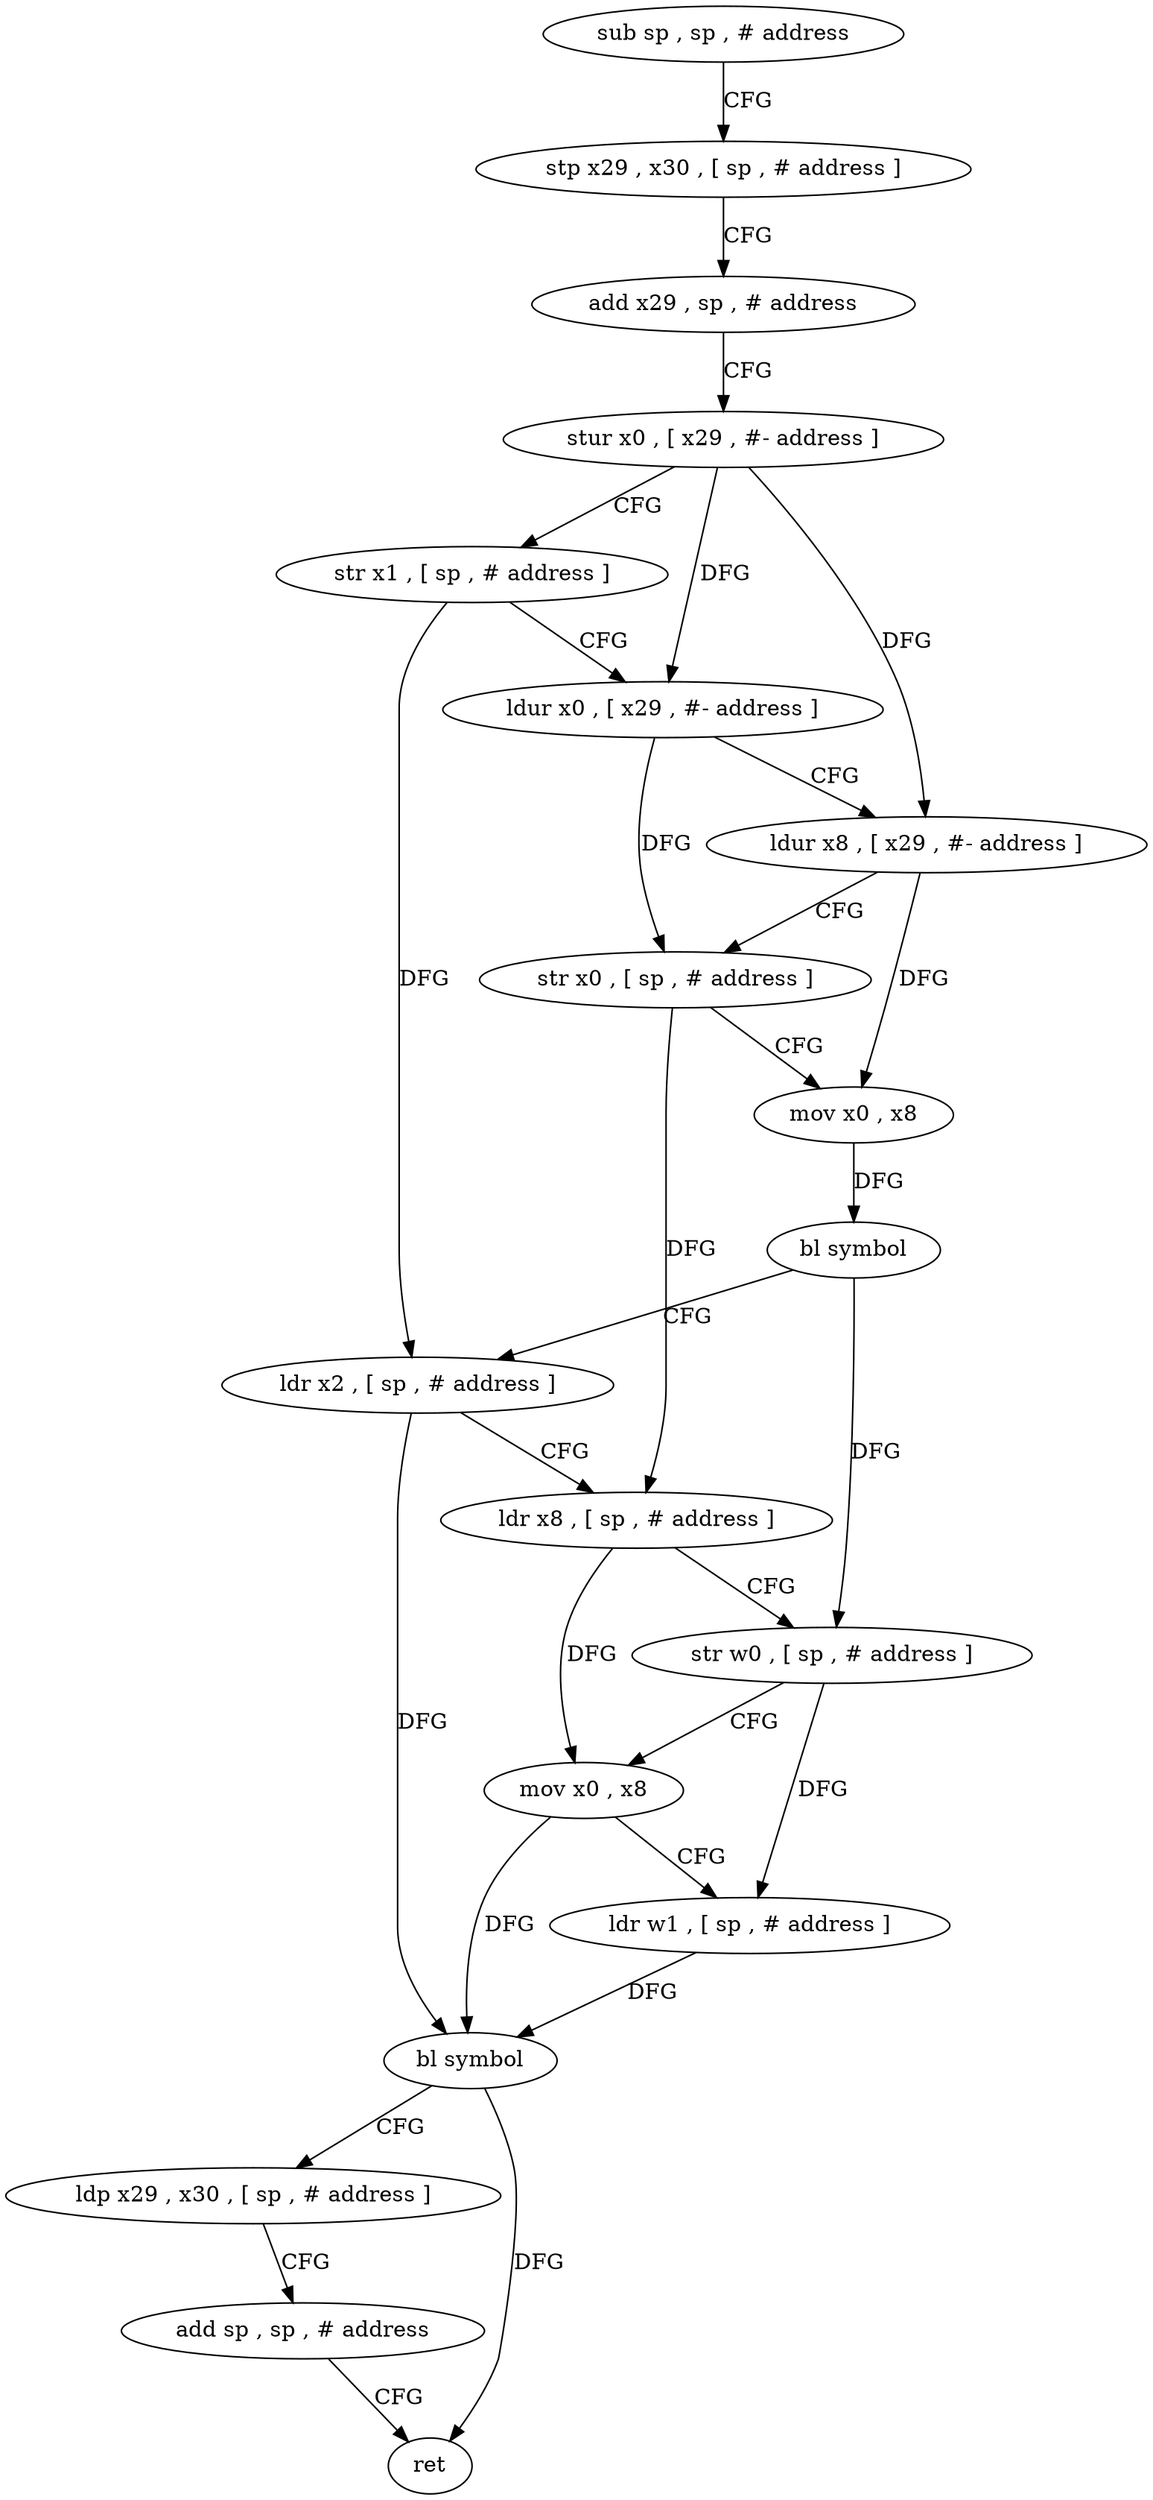 digraph "func" {
"146716" [label = "sub sp , sp , # address" ]
"146720" [label = "stp x29 , x30 , [ sp , # address ]" ]
"146724" [label = "add x29 , sp , # address" ]
"146728" [label = "stur x0 , [ x29 , #- address ]" ]
"146732" [label = "str x1 , [ sp , # address ]" ]
"146736" [label = "ldur x0 , [ x29 , #- address ]" ]
"146740" [label = "ldur x8 , [ x29 , #- address ]" ]
"146744" [label = "str x0 , [ sp , # address ]" ]
"146748" [label = "mov x0 , x8" ]
"146752" [label = "bl symbol" ]
"146756" [label = "ldr x2 , [ sp , # address ]" ]
"146760" [label = "ldr x8 , [ sp , # address ]" ]
"146764" [label = "str w0 , [ sp , # address ]" ]
"146768" [label = "mov x0 , x8" ]
"146772" [label = "ldr w1 , [ sp , # address ]" ]
"146776" [label = "bl symbol" ]
"146780" [label = "ldp x29 , x30 , [ sp , # address ]" ]
"146784" [label = "add sp , sp , # address" ]
"146788" [label = "ret" ]
"146716" -> "146720" [ label = "CFG" ]
"146720" -> "146724" [ label = "CFG" ]
"146724" -> "146728" [ label = "CFG" ]
"146728" -> "146732" [ label = "CFG" ]
"146728" -> "146736" [ label = "DFG" ]
"146728" -> "146740" [ label = "DFG" ]
"146732" -> "146736" [ label = "CFG" ]
"146732" -> "146756" [ label = "DFG" ]
"146736" -> "146740" [ label = "CFG" ]
"146736" -> "146744" [ label = "DFG" ]
"146740" -> "146744" [ label = "CFG" ]
"146740" -> "146748" [ label = "DFG" ]
"146744" -> "146748" [ label = "CFG" ]
"146744" -> "146760" [ label = "DFG" ]
"146748" -> "146752" [ label = "DFG" ]
"146752" -> "146756" [ label = "CFG" ]
"146752" -> "146764" [ label = "DFG" ]
"146756" -> "146760" [ label = "CFG" ]
"146756" -> "146776" [ label = "DFG" ]
"146760" -> "146764" [ label = "CFG" ]
"146760" -> "146768" [ label = "DFG" ]
"146764" -> "146768" [ label = "CFG" ]
"146764" -> "146772" [ label = "DFG" ]
"146768" -> "146772" [ label = "CFG" ]
"146768" -> "146776" [ label = "DFG" ]
"146772" -> "146776" [ label = "DFG" ]
"146776" -> "146780" [ label = "CFG" ]
"146776" -> "146788" [ label = "DFG" ]
"146780" -> "146784" [ label = "CFG" ]
"146784" -> "146788" [ label = "CFG" ]
}
